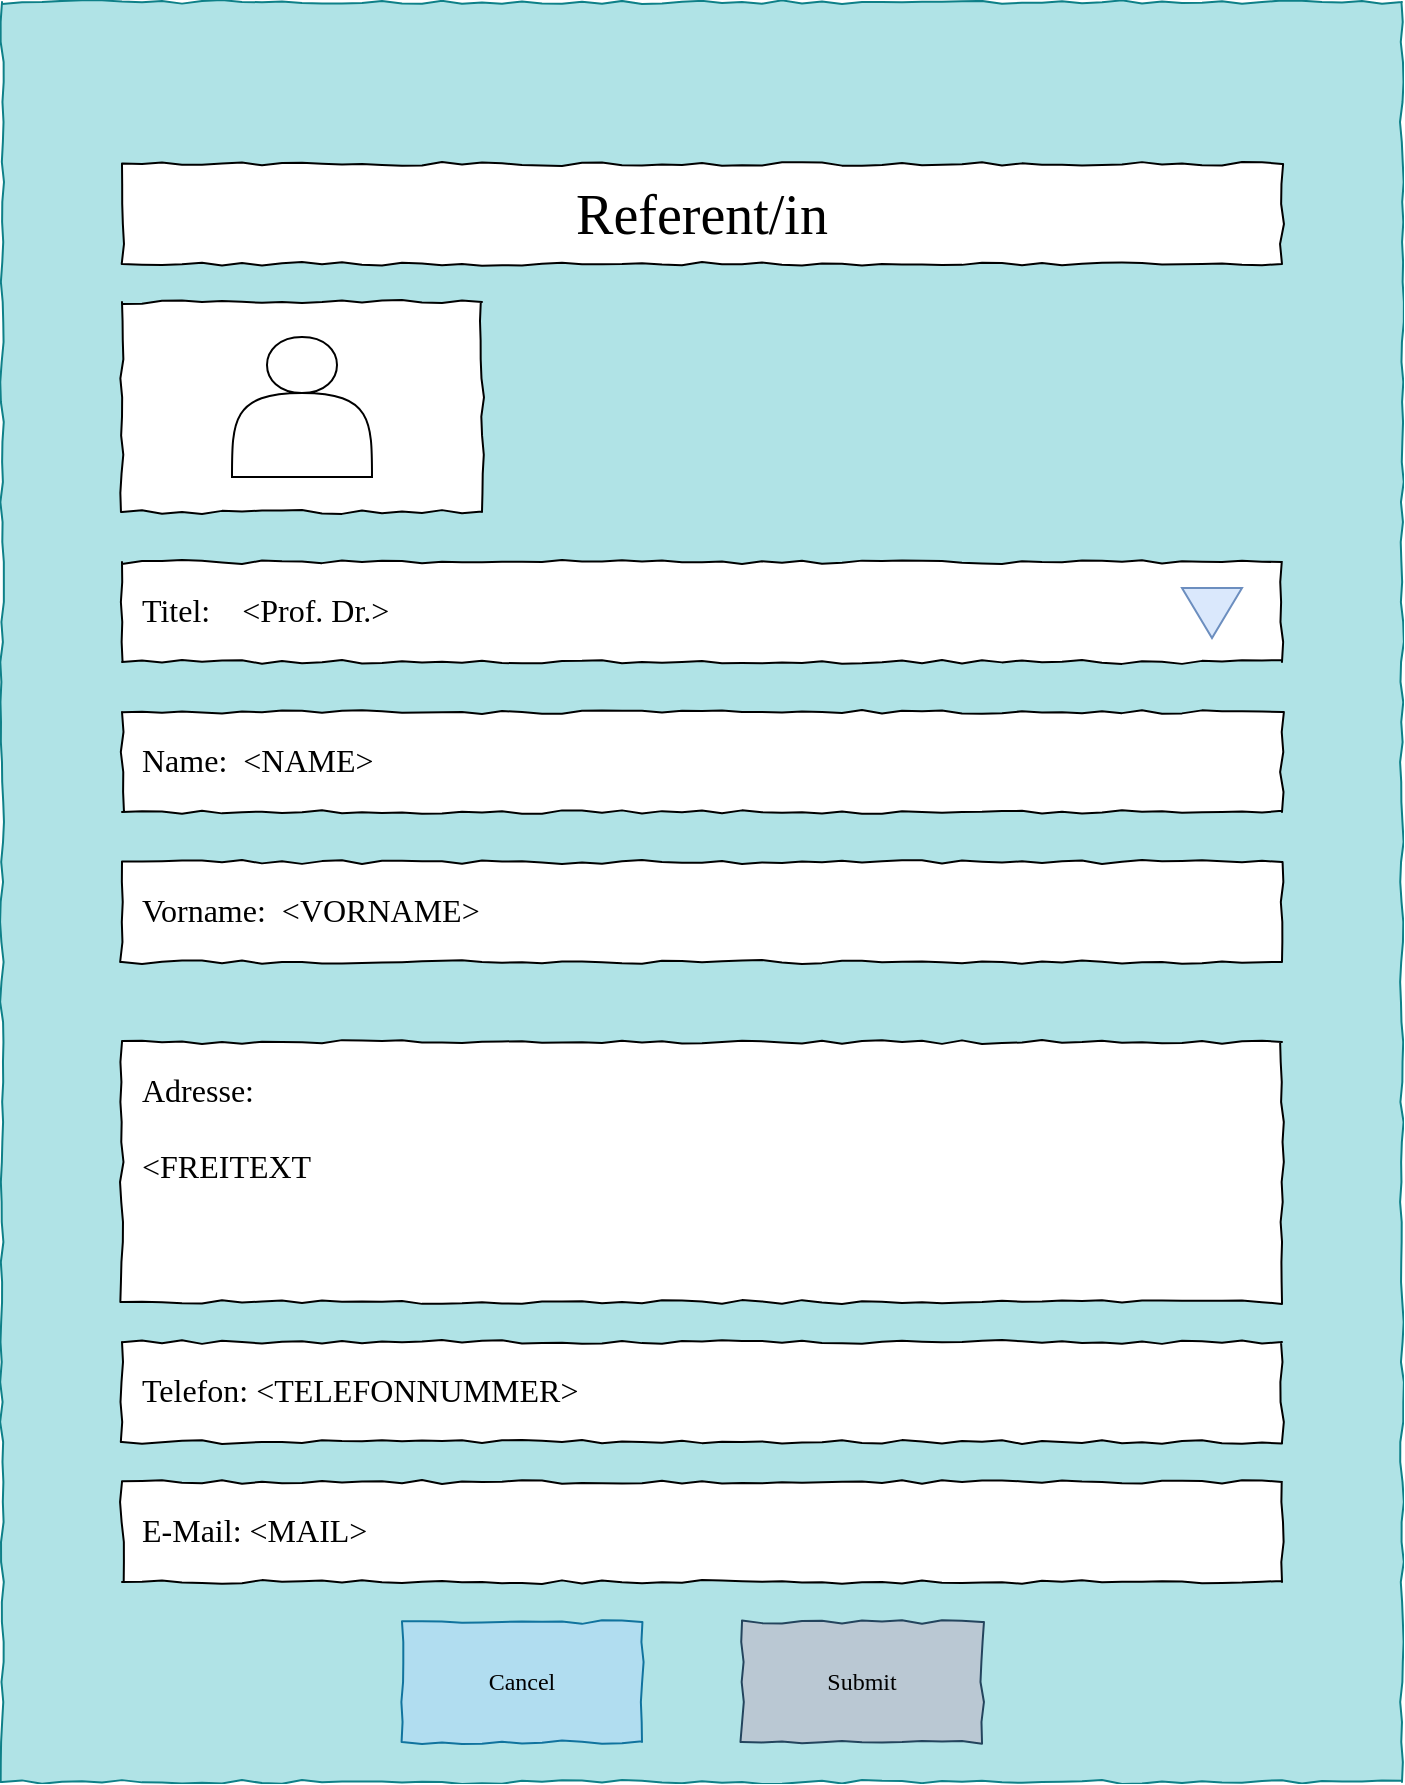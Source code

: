 <mxfile version="26.2.2">
  <diagram id="B9_Aq_7TXVrfqxIzFyXm" name="Referenten-Anlage">
    <mxGraphModel dx="1504" dy="1123" grid="1" gridSize="10" guides="1" tooltips="1" connect="1" arrows="1" fold="1" page="1" pageScale="1" pageWidth="827" pageHeight="1169" math="0" shadow="0">
      <root>
        <mxCell id="0" />
        <mxCell id="1" parent="0" />
        <mxCell id="HYDATyoYHxFJKQ_BGEWX-1" value="" style="whiteSpace=wrap;html=1;rounded=0;shadow=0;labelBackgroundColor=none;strokeWidth=1;fontFamily=Verdana;fontSize=12;align=center;comic=1;fillColor=#b0e3e6;strokeColor=#0e8088;" vertex="1" parent="1">
          <mxGeometry x="64" y="140" width="700" height="890" as="geometry" />
        </mxCell>
        <mxCell id="muS7_7-MB4xnct8192zd-2" value="Referent/in" style="whiteSpace=wrap;html=1;rounded=0;shadow=0;labelBackgroundColor=none;strokeWidth=1;fontFamily=Verdana;fontSize=28;align=center;comic=1;" vertex="1" parent="1">
          <mxGeometry x="124" y="221" width="580" height="50" as="geometry" />
        </mxCell>
        <mxCell id="jDBor4l9E0zREiE5kExO-1" value="&lt;div style=&quot;&quot;&gt;&lt;font style=&quot;font-size: 16px;&quot;&gt;Adresse:&lt;/font&gt;&lt;/div&gt;&lt;div style=&quot;&quot;&gt;&lt;font style=&quot;font-size: 16px;&quot;&gt;&lt;br&gt;&lt;/font&gt;&lt;/div&gt;&lt;div style=&quot;&quot;&gt;&lt;font style=&quot;font-size: 16px;&quot;&gt;&amp;lt;FREITEXT&lt;/font&gt;&lt;/div&gt;" style="whiteSpace=wrap;html=1;rounded=0;shadow=0;labelBackgroundColor=none;strokeWidth=1;fontFamily=Verdana;fontSize=12;align=left;verticalAlign=top;spacing=10;comic=1;" vertex="1" parent="1">
          <mxGeometry x="124" y="660" width="580" height="130" as="geometry" />
        </mxCell>
        <mxCell id="jDBor4l9E0zREiE5kExO-2" value="&lt;div style=&quot;&quot;&gt;&lt;font style=&quot;font-size: 16px;&quot;&gt;Name:&amp;nbsp; &amp;lt;NAME&amp;gt;&lt;/font&gt;&lt;/div&gt;" style="whiteSpace=wrap;html=1;rounded=0;shadow=0;labelBackgroundColor=none;strokeWidth=1;fontFamily=Verdana;fontSize=12;align=left;verticalAlign=top;spacing=10;comic=1;" vertex="1" parent="1">
          <mxGeometry x="124" y="495" width="580" height="50" as="geometry" />
        </mxCell>
        <mxCell id="jDBor4l9E0zREiE5kExO-3" value="&lt;div style=&quot;&quot;&gt;&lt;font style=&quot;font-size: 16px;&quot;&gt;Vorname:&amp;nbsp; &amp;lt;VORNAME&amp;gt;&lt;/font&gt;&lt;/div&gt;" style="whiteSpace=wrap;html=1;rounded=0;shadow=0;labelBackgroundColor=none;strokeWidth=1;fontFamily=Verdana;fontSize=12;align=left;verticalAlign=top;spacing=10;comic=1;" vertex="1" parent="1">
          <mxGeometry x="124" y="570" width="580" height="50" as="geometry" />
        </mxCell>
        <mxCell id="akWdeLTjbRjk_GTpYXwU-3" value="&lt;div style=&quot;&quot;&gt;&lt;font style=&quot;font-size: 16px;&quot;&gt;Telefon: &amp;lt;TELEFONNUMMER&amp;gt;&lt;/font&gt;&lt;/div&gt;" style="whiteSpace=wrap;html=1;rounded=0;shadow=0;labelBackgroundColor=none;strokeWidth=1;fontFamily=Verdana;fontSize=12;align=left;verticalAlign=top;spacing=10;comic=1;" vertex="1" parent="1">
          <mxGeometry x="124" y="810" width="580" height="50" as="geometry" />
        </mxCell>
        <mxCell id="akWdeLTjbRjk_GTpYXwU-4" value="" style="group" vertex="1" connectable="0" parent="1">
          <mxGeometry x="124" y="420" width="580" height="50" as="geometry" />
        </mxCell>
        <mxCell id="jDBor4l9E0zREiE5kExO-4" value="&lt;div style=&quot;&quot;&gt;&lt;font style=&quot;font-size: 16px;&quot;&gt;Titel:&amp;nbsp; &amp;nbsp; &amp;lt;Prof. Dr.&amp;gt;&lt;/font&gt;&lt;/div&gt;" style="whiteSpace=wrap;html=1;rounded=0;shadow=0;labelBackgroundColor=none;strokeWidth=1;fontFamily=Verdana;fontSize=12;align=left;verticalAlign=top;spacing=10;comic=1;" vertex="1" parent="akWdeLTjbRjk_GTpYXwU-4">
          <mxGeometry width="580" height="50" as="geometry" />
        </mxCell>
        <mxCell id="akWdeLTjbRjk_GTpYXwU-1" value="" style="verticalLabelPosition=bottom;verticalAlign=top;html=1;shape=mxgraph.basic.acute_triangle;dx=0.5;rotation=-180;fillColor=#dae8fc;strokeColor=#6c8ebf;" vertex="1" parent="akWdeLTjbRjk_GTpYXwU-4">
          <mxGeometry x="530" y="13" width="30" height="25" as="geometry" />
        </mxCell>
        <mxCell id="akWdeLTjbRjk_GTpYXwU-5" value="" style="group" vertex="1" connectable="0" parent="1">
          <mxGeometry x="124" y="290" width="180" height="105" as="geometry" />
        </mxCell>
        <mxCell id="1S_2yakPpZhpMNAw-AI0-3" value="" style="whiteSpace=wrap;html=1;rounded=0;shadow=0;labelBackgroundColor=none;strokeWidth=1;fontFamily=Verdana;fontSize=28;align=center;comic=1;" vertex="1" parent="akWdeLTjbRjk_GTpYXwU-5">
          <mxGeometry width="180" height="105" as="geometry" />
        </mxCell>
        <mxCell id="akWdeLTjbRjk_GTpYXwU-2" value="" style="shape=actor;whiteSpace=wrap;html=1;" vertex="1" parent="akWdeLTjbRjk_GTpYXwU-5">
          <mxGeometry x="55" y="17.5" width="70" height="70" as="geometry" />
        </mxCell>
        <mxCell id="akWdeLTjbRjk_GTpYXwU-6" value="&lt;div style=&quot;&quot;&gt;&lt;font style=&quot;font-size: 16px;&quot;&gt;E-Mail: &amp;lt;MAIL&amp;gt;&lt;/font&gt;&lt;/div&gt;" style="whiteSpace=wrap;html=1;rounded=0;shadow=0;labelBackgroundColor=none;strokeWidth=1;fontFamily=Verdana;fontSize=12;align=left;verticalAlign=top;spacing=10;comic=1;" vertex="1" parent="1">
          <mxGeometry x="124" y="880" width="580" height="50" as="geometry" />
        </mxCell>
        <mxCell id="WdpcVl2QUaxCgB979RQt-1" value="Submit" style="rounded=3;whiteSpace=wrap;html=1;shadow=0;labelBackgroundColor=none;strokeWidth=1;fillColor=#bac8d3;fontFamily=Verdana;fontSize=12;align=middle;verticalAlign=middle;spacing=10;comic=1;arcSize=19;imageHeight=24;absoluteArcSize=1;strokeColor=#23445d;" vertex="1" parent="1">
          <mxGeometry x="434" y="950" width="120" height="60" as="geometry" />
        </mxCell>
        <mxCell id="WdpcVl2QUaxCgB979RQt-2" value="Cancel" style="rounded=3;whiteSpace=wrap;html=1;shadow=0;labelBackgroundColor=none;strokeWidth=1;fillColor=#b1ddf0;fontFamily=Verdana;fontSize=12;align=middle;verticalAlign=middle;spacing=10;comic=1;arcSize=19;imageHeight=24;absoluteArcSize=1;strokeColor=#10739e;" vertex="1" parent="1">
          <mxGeometry x="264" y="950" width="120" height="60" as="geometry" />
        </mxCell>
      </root>
    </mxGraphModel>
  </diagram>
</mxfile>
